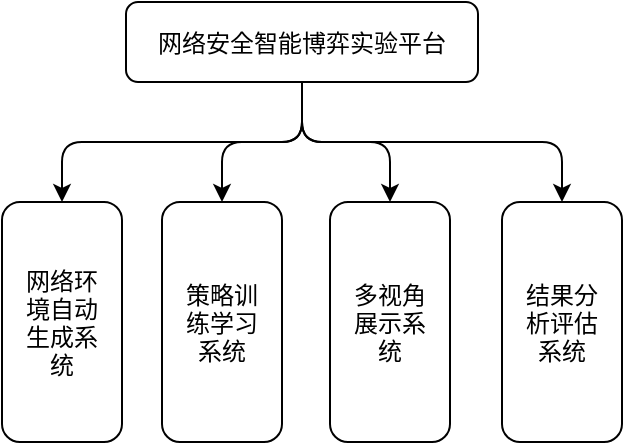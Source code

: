 <mxfile version="14.4.3" type="github">
  <diagram id="jo6dDh-TMifwt6ElA-1v" name="第 1 页">
    <mxGraphModel dx="1426" dy="722" grid="1" gridSize="10" guides="1" tooltips="1" connect="1" arrows="1" fold="1" page="1" pageScale="1" pageWidth="827" pageHeight="1169" math="0" shadow="0">
      <root>
        <mxCell id="0" />
        <mxCell id="1" parent="0" />
        <mxCell id="R72ijSZJWarf941itJiW-1" value="网络安全智能博弈实验平台" style="rounded=1;" vertex="1" parent="1">
          <mxGeometry x="312" y="110" width="176" height="40" as="geometry" />
        </mxCell>
        <mxCell id="R72ijSZJWarf941itJiW-2" value="网络环&#xa;境自动&#xa;生成系&#xa;统" style="rounded=1;" vertex="1" parent="1">
          <mxGeometry x="250" y="210" width="60" height="120" as="geometry" />
        </mxCell>
        <mxCell id="R72ijSZJWarf941itJiW-3" value="策略训&#xa;练学习&#xa;系统" style="rounded=1;" vertex="1" parent="1">
          <mxGeometry x="330" y="210" width="60" height="120" as="geometry" />
        </mxCell>
        <mxCell id="R72ijSZJWarf941itJiW-4" value="多视角&#xa;展示系&#xa;统" style="rounded=1;" vertex="1" parent="1">
          <mxGeometry x="414" y="210" width="60" height="120" as="geometry" />
        </mxCell>
        <mxCell id="R72ijSZJWarf941itJiW-5" value="结果分&#xa;析评估&#xa;系统" style="rounded=1;" vertex="1" parent="1">
          <mxGeometry x="500" y="210" width="60" height="120" as="geometry" />
        </mxCell>
        <mxCell id="R72ijSZJWarf941itJiW-6" value="" style="endArrow=classic;exitX=0.5;exitY=1;exitDx=0;exitDy=0;entryX=0.5;entryY=0;entryDx=0;entryDy=0;" edge="1" parent="1" source="R72ijSZJWarf941itJiW-1" target="R72ijSZJWarf941itJiW-2">
          <mxGeometry width="50" height="50" relative="1" as="geometry">
            <mxPoint x="390" y="360" as="sourcePoint" />
            <mxPoint x="440" y="310" as="targetPoint" />
            <Array as="points">
              <mxPoint x="400" y="180" />
              <mxPoint x="280" y="180" />
            </Array>
          </mxGeometry>
        </mxCell>
        <mxCell id="R72ijSZJWarf941itJiW-7" value="" style="endArrow=classic;exitX=0.5;exitY=1;exitDx=0;exitDy=0;entryX=0.5;entryY=0;entryDx=0;entryDy=0;" edge="1" parent="1" source="R72ijSZJWarf941itJiW-1" target="R72ijSZJWarf941itJiW-3">
          <mxGeometry width="50" height="50" relative="1" as="geometry">
            <mxPoint x="480" y="230" as="sourcePoint" />
            <mxPoint x="530" y="180" as="targetPoint" />
            <Array as="points">
              <mxPoint x="400" y="180" />
              <mxPoint x="360" y="180" />
            </Array>
          </mxGeometry>
        </mxCell>
        <mxCell id="R72ijSZJWarf941itJiW-8" value="" style="endArrow=classic;entryX=0.5;entryY=0;entryDx=0;entryDy=0;" edge="1" parent="1" target="R72ijSZJWarf941itJiW-5">
          <mxGeometry width="50" height="50" relative="1" as="geometry">
            <mxPoint x="400" y="150" as="sourcePoint" />
            <mxPoint x="480" y="160" as="targetPoint" />
            <Array as="points">
              <mxPoint x="400" y="180" />
              <mxPoint x="530" y="180" />
            </Array>
          </mxGeometry>
        </mxCell>
        <mxCell id="R72ijSZJWarf941itJiW-9" value="" style="endArrow=classic;exitX=0.5;exitY=1;exitDx=0;exitDy=0;entryX=0.5;entryY=0;entryDx=0;entryDy=0;" edge="1" parent="1" source="R72ijSZJWarf941itJiW-1" target="R72ijSZJWarf941itJiW-4">
          <mxGeometry width="50" height="50" relative="1" as="geometry">
            <mxPoint x="590" y="180" as="sourcePoint" />
            <mxPoint x="640" y="130" as="targetPoint" />
            <Array as="points">
              <mxPoint x="400" y="180" />
              <mxPoint x="444" y="180" />
            </Array>
          </mxGeometry>
        </mxCell>
      </root>
    </mxGraphModel>
  </diagram>
</mxfile>
